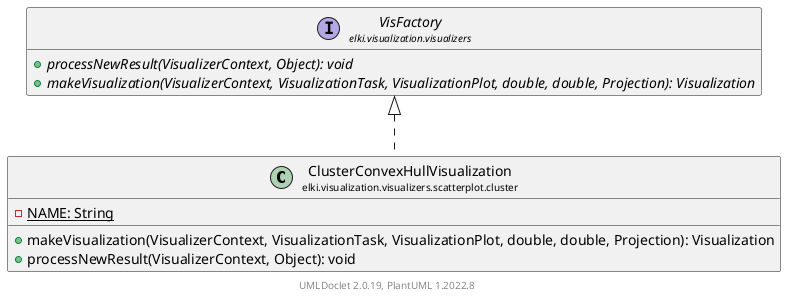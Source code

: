 @startuml
    remove .*\.(Instance|Par|Parameterizer|Factory)$
    set namespaceSeparator none
    hide empty fields
    hide empty methods

    class "<size:14>ClusterConvexHullVisualization\n<size:10>elki.visualization.visualizers.scatterplot.cluster" as elki.visualization.visualizers.scatterplot.cluster.ClusterConvexHullVisualization [[ClusterConvexHullVisualization.html]] {
        {static} -NAME: String
        +makeVisualization(VisualizerContext, VisualizationTask, VisualizationPlot, double, double, Projection): Visualization
        +processNewResult(VisualizerContext, Object): void
    }

    interface "<size:14>VisFactory\n<size:10>elki.visualization.visualizers" as elki.visualization.visualizers.VisFactory [[../../VisFactory.html]] {
        {abstract} +processNewResult(VisualizerContext, Object): void
        {abstract} +makeVisualization(VisualizerContext, VisualizationTask, VisualizationPlot, double, double, Projection): Visualization
    }
    class "<size:14>ClusterConvexHullVisualization.Instance\n<size:10>elki.visualization.visualizers.scatterplot.cluster" as elki.visualization.visualizers.scatterplot.cluster.ClusterConvexHullVisualization.Instance [[ClusterConvexHullVisualization.Instance.html]]
    class "<size:14>ClusterConvexHullVisualization.Par\n<size:10>elki.visualization.visualizers.scatterplot.cluster" as elki.visualization.visualizers.scatterplot.cluster.ClusterConvexHullVisualization.Par [[ClusterConvexHullVisualization.Par.html]]

    elki.visualization.visualizers.VisFactory <|.. elki.visualization.visualizers.scatterplot.cluster.ClusterConvexHullVisualization
    elki.visualization.visualizers.scatterplot.cluster.ClusterConvexHullVisualization +-- elki.visualization.visualizers.scatterplot.cluster.ClusterConvexHullVisualization.Instance
    elki.visualization.visualizers.scatterplot.cluster.ClusterConvexHullVisualization +-- elki.visualization.visualizers.scatterplot.cluster.ClusterConvexHullVisualization.Par

    center footer UMLDoclet 2.0.19, PlantUML 1.2022.8
@enduml
